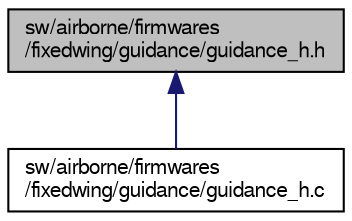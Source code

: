 digraph "sw/airborne/firmwares/fixedwing/guidance/guidance_h.h"
{
  edge [fontname="FreeSans",fontsize="10",labelfontname="FreeSans",labelfontsize="10"];
  node [fontname="FreeSans",fontsize="10",shape=record];
  Node1 [label="sw/airborne/firmwares\l/fixedwing/guidance/guidance_h.h",height=0.2,width=0.4,color="black", fillcolor="grey75", style="filled", fontcolor="black"];
  Node1 -> Node2 [dir="back",color="midnightblue",fontsize="10",style="solid",fontname="FreeSans"];
  Node2 [label="sw/airborne/firmwares\l/fixedwing/guidance/guidance_h.c",height=0.2,width=0.4,color="black", fillcolor="white", style="filled",URL="$fixedwing_2guidance_2guidance__h_8c.html",tooltip="Horizontal guidance logic for fixed wing vehicles. "];
}
